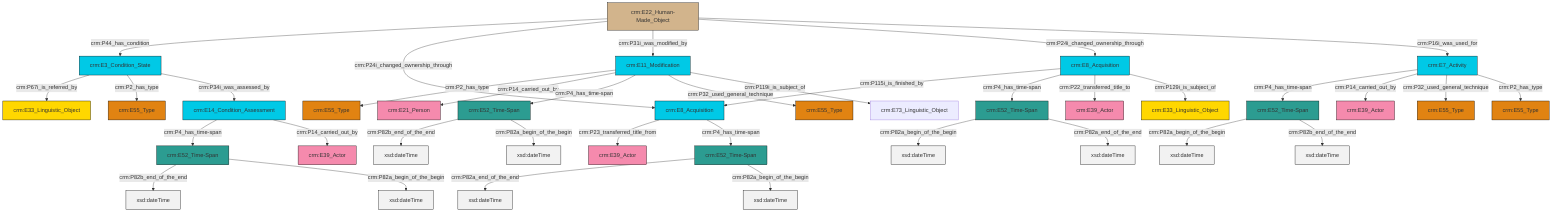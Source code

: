 graph TD
classDef Literal fill:#f2f2f2,stroke:#000000;
classDef CRM_Entity fill:#FFFFFF,stroke:#000000;
classDef Temporal_Entity fill:#00C9E6, stroke:#000000;
classDef Type fill:#E18312, stroke:#000000;
classDef Time-Span fill:#2C9C91, stroke:#000000;
classDef Appellation fill:#FFEB7F, stroke:#000000;
classDef Place fill:#008836, stroke:#000000;
classDef Persistent_Item fill:#B266B2, stroke:#000000;
classDef Conceptual_Object fill:#FFD700, stroke:#000000;
classDef Physical_Thing fill:#D2B48C, stroke:#000000;
classDef Actor fill:#f58aad, stroke:#000000;
classDef PC_Classes fill:#4ce600, stroke:#000000;
classDef Multi fill:#cccccc,stroke:#000000;

0["crm:E52_Time-Span"]:::Time-Span -->|crm:P82b_end_of_the_end| 1[xsd:dateTime]:::Literal
2["crm:E7_Activity"]:::Temporal_Entity -->|crm:P4_has_time-span| 3["crm:E52_Time-Span"]:::Time-Span
4["crm:E11_Modification"]:::Temporal_Entity -->|crm:P2_has_type| 6["crm:E55_Type"]:::Type
7["crm:E14_Condition_Assessment"]:::Temporal_Entity -->|crm:P4_has_time-span| 8["crm:E52_Time-Span"]:::Time-Span
2["crm:E7_Activity"]:::Temporal_Entity -->|crm:P14_carried_out_by| 9["crm:E39_Actor"]:::Actor
2["crm:E7_Activity"]:::Temporal_Entity -->|crm:P32_used_general_technique| 10["crm:E55_Type"]:::Type
4["crm:E11_Modification"]:::Temporal_Entity -->|crm:P14_carried_out_by| 13["crm:E21_Person"]:::Actor
15["crm:E52_Time-Span"]:::Time-Span -->|crm:P82a_end_of_the_end| 17[xsd:dateTime]:::Literal
8["crm:E52_Time-Span"]:::Time-Span -->|crm:P82b_end_of_the_end| 18[xsd:dateTime]:::Literal
21["crm:E3_Condition_State"]:::Temporal_Entity -->|crm:P67i_is_referred_by| 22["crm:E33_Linguistic_Object"]:::Conceptual_Object
24["crm:E22_Human-Made_Object"]:::Physical_Thing -->|crm:P44_has_condition| 21["crm:E3_Condition_State"]:::Temporal_Entity
24["crm:E22_Human-Made_Object"]:::Physical_Thing -->|crm:P24i_changed_ownership_through| 25["crm:E8_Acquisition"]:::Temporal_Entity
4["crm:E11_Modification"]:::Temporal_Entity -->|crm:P4_has_time-span| 0["crm:E52_Time-Span"]:::Time-Span
8["crm:E52_Time-Span"]:::Time-Span -->|crm:P82a_begin_of_the_begin| 26[xsd:dateTime]:::Literal
3["crm:E52_Time-Span"]:::Time-Span -->|crm:P82a_begin_of_the_begin| 33[xsd:dateTime]:::Literal
21["crm:E3_Condition_State"]:::Temporal_Entity -->|crm:P2_has_type| 35["crm:E55_Type"]:::Type
38["crm:E52_Time-Span"]:::Time-Span -->|crm:P82a_begin_of_the_begin| 39[xsd:dateTime]:::Literal
0["crm:E52_Time-Span"]:::Time-Span -->|crm:P82a_begin_of_the_begin| 40[xsd:dateTime]:::Literal
15["crm:E52_Time-Span"]:::Time-Span -->|crm:P82a_begin_of_the_begin| 41[xsd:dateTime]:::Literal
42["crm:E8_Acquisition"]:::Temporal_Entity -->|crm:P115i_is_finished_by| 25["crm:E8_Acquisition"]:::Temporal_Entity
25["crm:E8_Acquisition"]:::Temporal_Entity -->|crm:P23_transferred_title_from| 36["crm:E39_Actor"]:::Actor
25["crm:E8_Acquisition"]:::Temporal_Entity -->|crm:P4_has_time-span| 15["crm:E52_Time-Span"]:::Time-Span
42["crm:E8_Acquisition"]:::Temporal_Entity -->|crm:P4_has_time-span| 38["crm:E52_Time-Span"]:::Time-Span
24["crm:E22_Human-Made_Object"]:::Physical_Thing -->|crm:P31i_was_modified_by| 4["crm:E11_Modification"]:::Temporal_Entity
42["crm:E8_Acquisition"]:::Temporal_Entity -->|crm:P22_transferred_title_to| 47["crm:E39_Actor"]:::Actor
4["crm:E11_Modification"]:::Temporal_Entity -->|crm:P32_used_general_technique| 19["crm:E55_Type"]:::Type
38["crm:E52_Time-Span"]:::Time-Span -->|crm:P82a_end_of_the_end| 52[xsd:dateTime]:::Literal
3["crm:E52_Time-Span"]:::Time-Span -->|crm:P82b_end_of_the_end| 53[xsd:dateTime]:::Literal
21["crm:E3_Condition_State"]:::Temporal_Entity -->|crm:P34i_was_assessed_by| 7["crm:E14_Condition_Assessment"]:::Temporal_Entity
2["crm:E7_Activity"]:::Temporal_Entity -->|crm:P2_has_type| 30["crm:E55_Type"]:::Type
24["crm:E22_Human-Made_Object"]:::Physical_Thing -->|crm:P24i_changed_ownership_through| 42["crm:E8_Acquisition"]:::Temporal_Entity
24["crm:E22_Human-Made_Object"]:::Physical_Thing -->|crm:P16i_was_used_for| 2["crm:E7_Activity"]:::Temporal_Entity
4["crm:E11_Modification"]:::Temporal_Entity -->|crm:P119i_is_subject_of| 11["crm:E73_Linguistic_Object"]:::Default
42["crm:E8_Acquisition"]:::Temporal_Entity -->|crm:P129i_is_subject_of| 57["crm:E33_Linguistic_Object"]:::Conceptual_Object
7["crm:E14_Condition_Assessment"]:::Temporal_Entity -->|crm:P14_carried_out_by| 27["crm:E39_Actor"]:::Actor